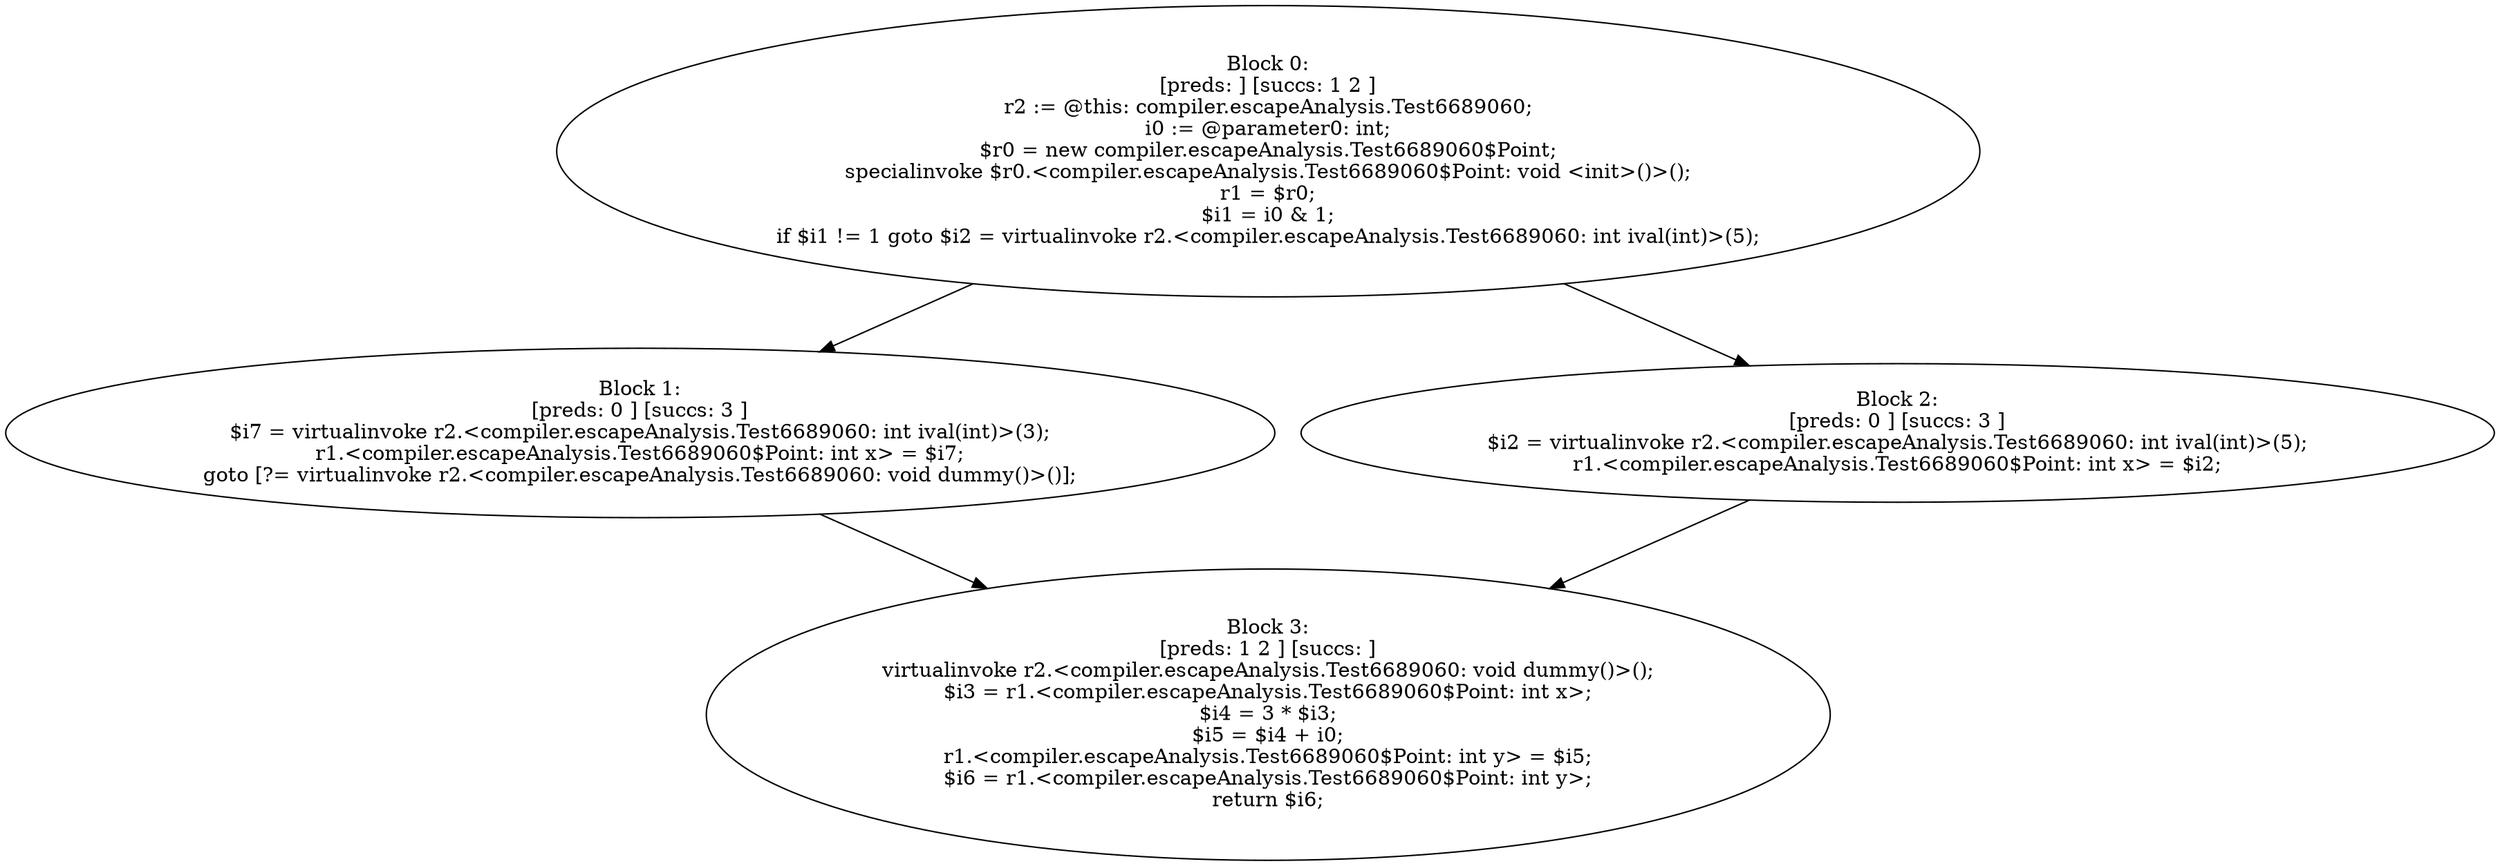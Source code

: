 digraph "unitGraph" {
    "Block 0:
[preds: ] [succs: 1 2 ]
r2 := @this: compiler.escapeAnalysis.Test6689060;
i0 := @parameter0: int;
$r0 = new compiler.escapeAnalysis.Test6689060$Point;
specialinvoke $r0.<compiler.escapeAnalysis.Test6689060$Point: void <init>()>();
r1 = $r0;
$i1 = i0 & 1;
if $i1 != 1 goto $i2 = virtualinvoke r2.<compiler.escapeAnalysis.Test6689060: int ival(int)>(5);
"
    "Block 1:
[preds: 0 ] [succs: 3 ]
$i7 = virtualinvoke r2.<compiler.escapeAnalysis.Test6689060: int ival(int)>(3);
r1.<compiler.escapeAnalysis.Test6689060$Point: int x> = $i7;
goto [?= virtualinvoke r2.<compiler.escapeAnalysis.Test6689060: void dummy()>()];
"
    "Block 2:
[preds: 0 ] [succs: 3 ]
$i2 = virtualinvoke r2.<compiler.escapeAnalysis.Test6689060: int ival(int)>(5);
r1.<compiler.escapeAnalysis.Test6689060$Point: int x> = $i2;
"
    "Block 3:
[preds: 1 2 ] [succs: ]
virtualinvoke r2.<compiler.escapeAnalysis.Test6689060: void dummy()>();
$i3 = r1.<compiler.escapeAnalysis.Test6689060$Point: int x>;
$i4 = 3 * $i3;
$i5 = $i4 + i0;
r1.<compiler.escapeAnalysis.Test6689060$Point: int y> = $i5;
$i6 = r1.<compiler.escapeAnalysis.Test6689060$Point: int y>;
return $i6;
"
    "Block 0:
[preds: ] [succs: 1 2 ]
r2 := @this: compiler.escapeAnalysis.Test6689060;
i0 := @parameter0: int;
$r0 = new compiler.escapeAnalysis.Test6689060$Point;
specialinvoke $r0.<compiler.escapeAnalysis.Test6689060$Point: void <init>()>();
r1 = $r0;
$i1 = i0 & 1;
if $i1 != 1 goto $i2 = virtualinvoke r2.<compiler.escapeAnalysis.Test6689060: int ival(int)>(5);
"->"Block 1:
[preds: 0 ] [succs: 3 ]
$i7 = virtualinvoke r2.<compiler.escapeAnalysis.Test6689060: int ival(int)>(3);
r1.<compiler.escapeAnalysis.Test6689060$Point: int x> = $i7;
goto [?= virtualinvoke r2.<compiler.escapeAnalysis.Test6689060: void dummy()>()];
";
    "Block 0:
[preds: ] [succs: 1 2 ]
r2 := @this: compiler.escapeAnalysis.Test6689060;
i0 := @parameter0: int;
$r0 = new compiler.escapeAnalysis.Test6689060$Point;
specialinvoke $r0.<compiler.escapeAnalysis.Test6689060$Point: void <init>()>();
r1 = $r0;
$i1 = i0 & 1;
if $i1 != 1 goto $i2 = virtualinvoke r2.<compiler.escapeAnalysis.Test6689060: int ival(int)>(5);
"->"Block 2:
[preds: 0 ] [succs: 3 ]
$i2 = virtualinvoke r2.<compiler.escapeAnalysis.Test6689060: int ival(int)>(5);
r1.<compiler.escapeAnalysis.Test6689060$Point: int x> = $i2;
";
    "Block 1:
[preds: 0 ] [succs: 3 ]
$i7 = virtualinvoke r2.<compiler.escapeAnalysis.Test6689060: int ival(int)>(3);
r1.<compiler.escapeAnalysis.Test6689060$Point: int x> = $i7;
goto [?= virtualinvoke r2.<compiler.escapeAnalysis.Test6689060: void dummy()>()];
"->"Block 3:
[preds: 1 2 ] [succs: ]
virtualinvoke r2.<compiler.escapeAnalysis.Test6689060: void dummy()>();
$i3 = r1.<compiler.escapeAnalysis.Test6689060$Point: int x>;
$i4 = 3 * $i3;
$i5 = $i4 + i0;
r1.<compiler.escapeAnalysis.Test6689060$Point: int y> = $i5;
$i6 = r1.<compiler.escapeAnalysis.Test6689060$Point: int y>;
return $i6;
";
    "Block 2:
[preds: 0 ] [succs: 3 ]
$i2 = virtualinvoke r2.<compiler.escapeAnalysis.Test6689060: int ival(int)>(5);
r1.<compiler.escapeAnalysis.Test6689060$Point: int x> = $i2;
"->"Block 3:
[preds: 1 2 ] [succs: ]
virtualinvoke r2.<compiler.escapeAnalysis.Test6689060: void dummy()>();
$i3 = r1.<compiler.escapeAnalysis.Test6689060$Point: int x>;
$i4 = 3 * $i3;
$i5 = $i4 + i0;
r1.<compiler.escapeAnalysis.Test6689060$Point: int y> = $i5;
$i6 = r1.<compiler.escapeAnalysis.Test6689060$Point: int y>;
return $i6;
";
}
